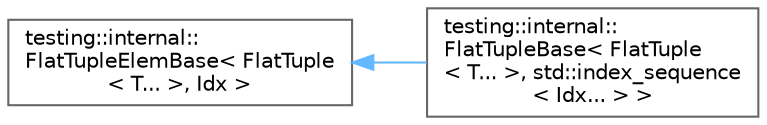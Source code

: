 digraph "Иерархия классов. Графический вид."
{
 // LATEX_PDF_SIZE
  bgcolor="transparent";
  edge [fontname=Helvetica,fontsize=10,labelfontname=Helvetica,labelfontsize=10];
  node [fontname=Helvetica,fontsize=10,shape=box,height=0.2,width=0.4];
  rankdir="LR";
  Node0 [id="Node000000",label="testing::internal::\lFlatTupleElemBase\< FlatTuple\l\< T... \>, Idx \>",height=0.2,width=0.4,color="grey40", fillcolor="white", style="filled",URL="$namespacetesting_1_1internal.html",tooltip=" "];
  Node0 -> Node1 [id="edge16_Node000000_Node000001",dir="back",color="steelblue1",style="solid",tooltip=" "];
  Node1 [id="Node000001",label="testing::internal::\lFlatTupleBase\< FlatTuple\l\< T... \>, std::index_sequence\l\< Idx... \> \>",height=0.2,width=0.4,color="grey40", fillcolor="white", style="filled",URL="$structtesting_1_1internal_1_1_flat_tuple_base_3_01_flat_tuple_3_01_t_8_8_8_01_4_00_01std_1_1indee8895a1424e1a9a389f580bebe9c3355.html",tooltip=" "];
}
